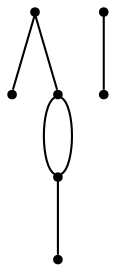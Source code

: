 graph {
  node [shape=point,comment="{\"directed\":false,\"doi\":\"10.1007/3-540-46648-7_39\",\"figure\":\"? (2)\"}"]

  v0 [pos="1470.1837394923746,359.31154999419306"]
  v1 [pos="1323.915495541663,332.80682487723766"]
  v2 [pos="1183.898001084263,306.05232153830354"]
  v3 [pos="963.8704711881346,279.2978181993695"]
  v4 [pos="837.3546713039087,252.7932838498952"]
  v5 [pos="624.0779966426468,219.78752092133192"]
  v6 [pos="504.3130281484489,192.78298500377753"]

  v1 -- v0 [id="-13",pos="1323.915495541663,332.80682487723766 1470.1837394923746,359.31154999419306 1470.1837394923746,359.31154999419306 1470.1837394923746,359.31154999419306"]
  v1 -- v2 [id="-14",pos="1323.915495541663,332.80682487723766 1183.898001084263,306.05232153830354 1183.898001084263,306.05232153830354 1183.898001084263,306.05232153830354"]
  v2 -- v5 [id="-19",pos="1183.898001084263,306.05232153830354 1183.1479378512845,218.0372928709901 1183.1479378512845,218.0372928709901 1183.1479378512845,218.0372928709901 624.0779966426468,219.78752092133192 624.0779966426468,219.78752092133192 624.0779966426468,219.78752092133192"]
  v5 -- v2 [id="-33",pos="624.0779966426468,219.78752092133192 626.0782765398349,307.0524518527846 626.0782765398349,307.0524518527846 626.0782765398349,307.0524518527846 1183.898001084263,306.05232153830354 1183.898001084263,306.05232153830354 1183.898001084263,306.05232153830354"]
  v5 -- v6 [id="-127",pos="624.0779966426468,219.78752092133192 504.3130281484489,192.78298500377753 504.3130281484489,192.78298500377753 504.3130281484489,192.78298500377753"]
  v4 -- v3 [id="-141",pos="837.3546713039087,252.7932838498952 963.8704711881346,279.2978181993695 963.8704711881346,279.2978181993695 963.8704711881346,279.2978181993695"]
}
